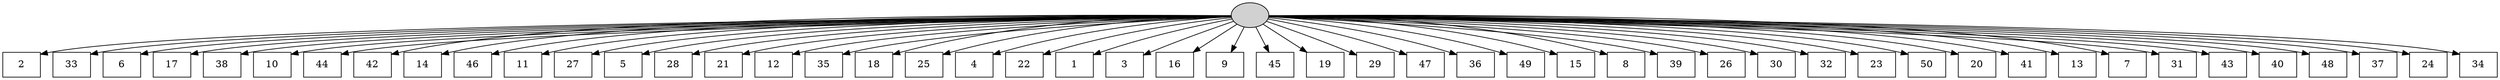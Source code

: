 digraph G {
0[style=filled, fillcolor=grey82, label=""];
1[shape=box,style=filled, fillcolor=white,label="2\n"];
2[shape=box,style=filled, fillcolor=white,label="33\n"];
3[shape=box,style=filled, fillcolor=white,label="6\n"];
4[shape=box,style=filled, fillcolor=white,label="17\n"];
5[shape=box,style=filled, fillcolor=white,label="38\n"];
6[shape=box,style=filled, fillcolor=white,label="10\n"];
7[shape=box,style=filled, fillcolor=white,label="44\n"];
8[shape=box,style=filled, fillcolor=white,label="42\n"];
9[shape=box,style=filled, fillcolor=white,label="14\n"];
10[shape=box,style=filled, fillcolor=white,label="46\n"];
11[shape=box,style=filled, fillcolor=white,label="11\n"];
12[shape=box,style=filled, fillcolor=white,label="27\n"];
13[shape=box,style=filled, fillcolor=white,label="5\n"];
14[shape=box,style=filled, fillcolor=white,label="28\n"];
15[shape=box,style=filled, fillcolor=white,label="21\n"];
16[shape=box,style=filled, fillcolor=white,label="12\n"];
17[shape=box,style=filled, fillcolor=white,label="35\n"];
18[shape=box,style=filled, fillcolor=white,label="18\n"];
19[shape=box,style=filled, fillcolor=white,label="25\n"];
20[shape=box,style=filled, fillcolor=white,label="4\n"];
21[shape=box,style=filled, fillcolor=white,label="22\n"];
22[shape=box,style=filled, fillcolor=white,label="1\n"];
23[shape=box,style=filled, fillcolor=white,label="3\n"];
24[shape=box,style=filled, fillcolor=white,label="16\n"];
25[shape=box,style=filled, fillcolor=white,label="9\n"];
26[shape=box,style=filled, fillcolor=white,label="45\n"];
27[shape=box,style=filled, fillcolor=white,label="19\n"];
28[shape=box,style=filled, fillcolor=white,label="29\n"];
29[shape=box,style=filled, fillcolor=white,label="47\n"];
30[shape=box,style=filled, fillcolor=white,label="36\n"];
31[shape=box,style=filled, fillcolor=white,label="49\n"];
32[shape=box,style=filled, fillcolor=white,label="15\n"];
33[shape=box,style=filled, fillcolor=white,label="8\n"];
34[shape=box,style=filled, fillcolor=white,label="39\n"];
35[shape=box,style=filled, fillcolor=white,label="26\n"];
36[shape=box,style=filled, fillcolor=white,label="30\n"];
37[shape=box,style=filled, fillcolor=white,label="32\n"];
38[shape=box,style=filled, fillcolor=white,label="23\n"];
39[shape=box,style=filled, fillcolor=white,label="50\n"];
40[shape=box,style=filled, fillcolor=white,label="20\n"];
41[shape=box,style=filled, fillcolor=white,label="41\n"];
42[shape=box,style=filled, fillcolor=white,label="13\n"];
43[shape=box,style=filled, fillcolor=white,label="7\n"];
44[shape=box,style=filled, fillcolor=white,label="31\n"];
45[shape=box,style=filled, fillcolor=white,label="43\n"];
46[shape=box,style=filled, fillcolor=white,label="40\n"];
47[shape=box,style=filled, fillcolor=white,label="48\n"];
48[shape=box,style=filled, fillcolor=white,label="37\n"];
49[shape=box,style=filled, fillcolor=white,label="24\n"];
50[shape=box,style=filled, fillcolor=white,label="34\n"];
0->1 ;
0->2 ;
0->3 ;
0->4 ;
0->5 ;
0->6 ;
0->7 ;
0->8 ;
0->9 ;
0->10 ;
0->11 ;
0->12 ;
0->13 ;
0->14 ;
0->15 ;
0->16 ;
0->17 ;
0->18 ;
0->19 ;
0->20 ;
0->21 ;
0->22 ;
0->23 ;
0->24 ;
0->25 ;
0->26 ;
0->27 ;
0->28 ;
0->29 ;
0->30 ;
0->31 ;
0->32 ;
0->33 ;
0->34 ;
0->35 ;
0->36 ;
0->37 ;
0->38 ;
0->39 ;
0->40 ;
0->41 ;
0->42 ;
0->43 ;
0->44 ;
0->45 ;
0->46 ;
0->47 ;
0->48 ;
0->49 ;
0->50 ;
}
